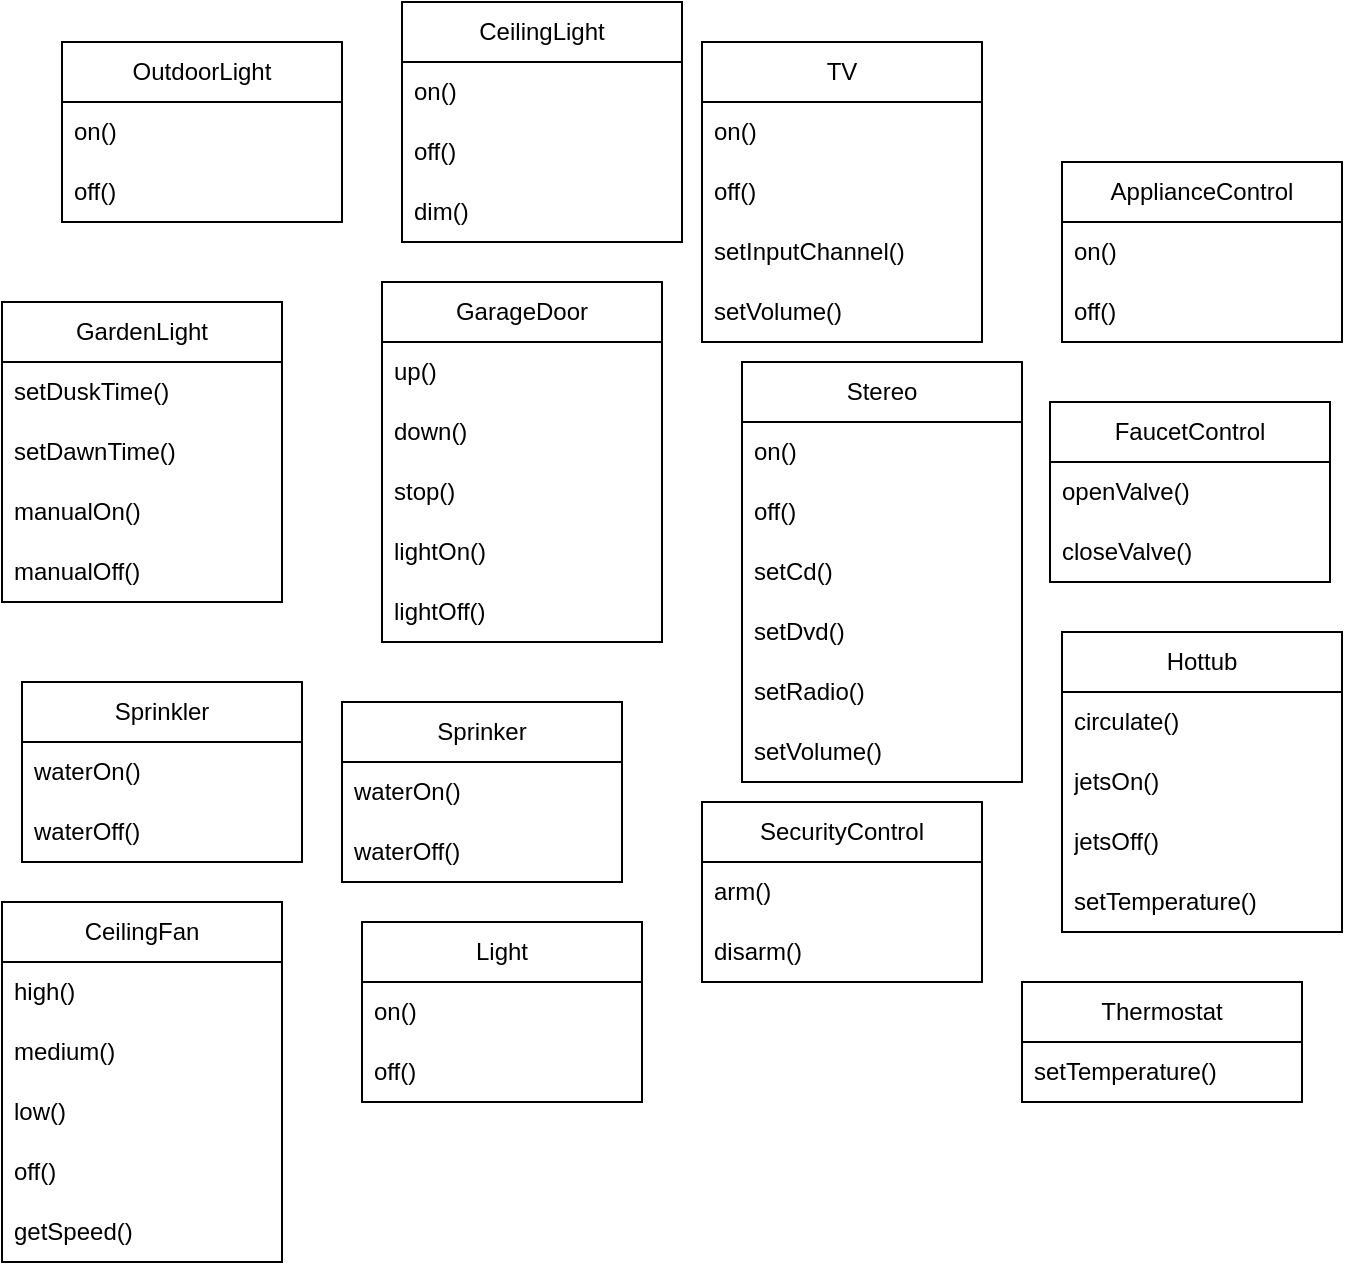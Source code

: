 <mxfile version="20.7.4" type="device"><diagram id="ahAyE9eUKxN_0jiChCt0" name="Sayfa -1"><mxGraphModel dx="997" dy="1206" grid="1" gridSize="10" guides="1" tooltips="1" connect="1" arrows="1" fold="1" page="1" pageScale="1" pageWidth="827" pageHeight="1169" math="0" shadow="0"><root><mxCell id="0"/><mxCell id="1" parent="0"/><mxCell id="jay2jcY_-ldWxPNAQqkd-1" value="ApplianceControl" style="swimlane;fontStyle=0;childLayout=stackLayout;horizontal=1;startSize=30;horizontalStack=0;resizeParent=1;resizeParentMax=0;resizeLast=0;collapsible=1;marginBottom=0;whiteSpace=wrap;html=1;" vertex="1" parent="1"><mxGeometry x="640" y="200" width="140" height="90" as="geometry"/></mxCell><mxCell id="jay2jcY_-ldWxPNAQqkd-2" value="on()" style="text;strokeColor=none;fillColor=none;align=left;verticalAlign=middle;spacingLeft=4;spacingRight=4;overflow=hidden;points=[[0,0.5],[1,0.5]];portConstraint=eastwest;rotatable=0;whiteSpace=wrap;html=1;" vertex="1" parent="jay2jcY_-ldWxPNAQqkd-1"><mxGeometry y="30" width="140" height="30" as="geometry"/></mxCell><mxCell id="jay2jcY_-ldWxPNAQqkd-3" value="off()" style="text;strokeColor=none;fillColor=none;align=left;verticalAlign=middle;spacingLeft=4;spacingRight=4;overflow=hidden;points=[[0,0.5],[1,0.5]];portConstraint=eastwest;rotatable=0;whiteSpace=wrap;html=1;" vertex="1" parent="jay2jcY_-ldWxPNAQqkd-1"><mxGeometry y="60" width="140" height="30" as="geometry"/></mxCell><mxCell id="jay2jcY_-ldWxPNAQqkd-5" value="Stereo" style="swimlane;fontStyle=0;childLayout=stackLayout;horizontal=1;startSize=30;horizontalStack=0;resizeParent=1;resizeParentMax=0;resizeLast=0;collapsible=1;marginBottom=0;whiteSpace=wrap;html=1;" vertex="1" parent="1"><mxGeometry x="480" y="300" width="140" height="210" as="geometry"/></mxCell><mxCell id="jay2jcY_-ldWxPNAQqkd-6" value="on()" style="text;strokeColor=none;fillColor=none;align=left;verticalAlign=middle;spacingLeft=4;spacingRight=4;overflow=hidden;points=[[0,0.5],[1,0.5]];portConstraint=eastwest;rotatable=0;whiteSpace=wrap;html=1;" vertex="1" parent="jay2jcY_-ldWxPNAQqkd-5"><mxGeometry y="30" width="140" height="30" as="geometry"/></mxCell><mxCell id="jay2jcY_-ldWxPNAQqkd-7" value="off()" style="text;strokeColor=none;fillColor=none;align=left;verticalAlign=middle;spacingLeft=4;spacingRight=4;overflow=hidden;points=[[0,0.5],[1,0.5]];portConstraint=eastwest;rotatable=0;whiteSpace=wrap;html=1;" vertex="1" parent="jay2jcY_-ldWxPNAQqkd-5"><mxGeometry y="60" width="140" height="30" as="geometry"/></mxCell><mxCell id="jay2jcY_-ldWxPNAQqkd-11" value="setCd()" style="text;strokeColor=none;fillColor=none;align=left;verticalAlign=middle;spacingLeft=4;spacingRight=4;overflow=hidden;points=[[0,0.5],[1,0.5]];portConstraint=eastwest;rotatable=0;whiteSpace=wrap;html=1;" vertex="1" parent="jay2jcY_-ldWxPNAQqkd-5"><mxGeometry y="90" width="140" height="30" as="geometry"/></mxCell><mxCell id="jay2jcY_-ldWxPNAQqkd-10" value="setDvd()" style="text;strokeColor=none;fillColor=none;align=left;verticalAlign=middle;spacingLeft=4;spacingRight=4;overflow=hidden;points=[[0,0.5],[1,0.5]];portConstraint=eastwest;rotatable=0;whiteSpace=wrap;html=1;" vertex="1" parent="jay2jcY_-ldWxPNAQqkd-5"><mxGeometry y="120" width="140" height="30" as="geometry"/></mxCell><mxCell id="jay2jcY_-ldWxPNAQqkd-9" value="setRadio()" style="text;strokeColor=none;fillColor=none;align=left;verticalAlign=middle;spacingLeft=4;spacingRight=4;overflow=hidden;points=[[0,0.5],[1,0.5]];portConstraint=eastwest;rotatable=0;whiteSpace=wrap;html=1;" vertex="1" parent="jay2jcY_-ldWxPNAQqkd-5"><mxGeometry y="150" width="140" height="30" as="geometry"/></mxCell><mxCell id="jay2jcY_-ldWxPNAQqkd-8" value="setVolume()" style="text;strokeColor=none;fillColor=none;align=left;verticalAlign=middle;spacingLeft=4;spacingRight=4;overflow=hidden;points=[[0,0.5],[1,0.5]];portConstraint=eastwest;rotatable=0;whiteSpace=wrap;html=1;" vertex="1" parent="jay2jcY_-ldWxPNAQqkd-5"><mxGeometry y="180" width="140" height="30" as="geometry"/></mxCell><mxCell id="jay2jcY_-ldWxPNAQqkd-12" value="FaucetControl" style="swimlane;fontStyle=0;childLayout=stackLayout;horizontal=1;startSize=30;horizontalStack=0;resizeParent=1;resizeParentMax=0;resizeLast=0;collapsible=1;marginBottom=0;whiteSpace=wrap;html=1;" vertex="1" parent="1"><mxGeometry x="634" y="320" width="140" height="90" as="geometry"/></mxCell><mxCell id="jay2jcY_-ldWxPNAQqkd-13" value="openValve()" style="text;strokeColor=none;fillColor=none;align=left;verticalAlign=middle;spacingLeft=4;spacingRight=4;overflow=hidden;points=[[0,0.5],[1,0.5]];portConstraint=eastwest;rotatable=0;whiteSpace=wrap;html=1;" vertex="1" parent="jay2jcY_-ldWxPNAQqkd-12"><mxGeometry y="30" width="140" height="30" as="geometry"/></mxCell><mxCell id="jay2jcY_-ldWxPNAQqkd-14" value="closeValve()" style="text;strokeColor=none;fillColor=none;align=left;verticalAlign=middle;spacingLeft=4;spacingRight=4;overflow=hidden;points=[[0,0.5],[1,0.5]];portConstraint=eastwest;rotatable=0;whiteSpace=wrap;html=1;" vertex="1" parent="jay2jcY_-ldWxPNAQqkd-12"><mxGeometry y="60" width="140" height="30" as="geometry"/></mxCell><mxCell id="jay2jcY_-ldWxPNAQqkd-15" value="Hottub" style="swimlane;fontStyle=0;childLayout=stackLayout;horizontal=1;startSize=30;horizontalStack=0;resizeParent=1;resizeParentMax=0;resizeLast=0;collapsible=1;marginBottom=0;whiteSpace=wrap;html=1;" vertex="1" parent="1"><mxGeometry x="640" y="435" width="140" height="150" as="geometry"/></mxCell><mxCell id="jay2jcY_-ldWxPNAQqkd-16" value="circulate()" style="text;strokeColor=none;fillColor=none;align=left;verticalAlign=middle;spacingLeft=4;spacingRight=4;overflow=hidden;points=[[0,0.5],[1,0.5]];portConstraint=eastwest;rotatable=0;whiteSpace=wrap;html=1;" vertex="1" parent="jay2jcY_-ldWxPNAQqkd-15"><mxGeometry y="30" width="140" height="30" as="geometry"/></mxCell><mxCell id="jay2jcY_-ldWxPNAQqkd-17" value="jetsOn()" style="text;strokeColor=none;fillColor=none;align=left;verticalAlign=middle;spacingLeft=4;spacingRight=4;overflow=hidden;points=[[0,0.5],[1,0.5]];portConstraint=eastwest;rotatable=0;whiteSpace=wrap;html=1;" vertex="1" parent="jay2jcY_-ldWxPNAQqkd-15"><mxGeometry y="60" width="140" height="30" as="geometry"/></mxCell><mxCell id="jay2jcY_-ldWxPNAQqkd-18" value="jetsOff()" style="text;strokeColor=none;fillColor=none;align=left;verticalAlign=middle;spacingLeft=4;spacingRight=4;overflow=hidden;points=[[0,0.5],[1,0.5]];portConstraint=eastwest;rotatable=0;whiteSpace=wrap;html=1;" vertex="1" parent="jay2jcY_-ldWxPNAQqkd-15"><mxGeometry y="90" width="140" height="30" as="geometry"/></mxCell><mxCell id="jay2jcY_-ldWxPNAQqkd-19" value="setTemperature()" style="text;strokeColor=none;fillColor=none;align=left;verticalAlign=middle;spacingLeft=4;spacingRight=4;overflow=hidden;points=[[0,0.5],[1,0.5]];portConstraint=eastwest;rotatable=0;whiteSpace=wrap;html=1;" vertex="1" parent="jay2jcY_-ldWxPNAQqkd-15"><mxGeometry y="120" width="140" height="30" as="geometry"/></mxCell><mxCell id="jay2jcY_-ldWxPNAQqkd-22" value="Thermostat" style="swimlane;fontStyle=0;childLayout=stackLayout;horizontal=1;startSize=30;horizontalStack=0;resizeParent=1;resizeParentMax=0;resizeLast=0;collapsible=1;marginBottom=0;whiteSpace=wrap;html=1;" vertex="1" parent="1"><mxGeometry x="620" y="610" width="140" height="60" as="geometry"/></mxCell><mxCell id="jay2jcY_-ldWxPNAQqkd-23" value="setTemperature()" style="text;strokeColor=none;fillColor=none;align=left;verticalAlign=middle;spacingLeft=4;spacingRight=4;overflow=hidden;points=[[0,0.5],[1,0.5]];portConstraint=eastwest;rotatable=0;whiteSpace=wrap;html=1;" vertex="1" parent="jay2jcY_-ldWxPNAQqkd-22"><mxGeometry y="30" width="140" height="30" as="geometry"/></mxCell><mxCell id="jay2jcY_-ldWxPNAQqkd-25" value="SecurityControl" style="swimlane;fontStyle=0;childLayout=stackLayout;horizontal=1;startSize=30;horizontalStack=0;resizeParent=1;resizeParentMax=0;resizeLast=0;collapsible=1;marginBottom=0;whiteSpace=wrap;html=1;" vertex="1" parent="1"><mxGeometry x="460" y="520" width="140" height="90" as="geometry"/></mxCell><mxCell id="jay2jcY_-ldWxPNAQqkd-26" value="arm()" style="text;strokeColor=none;fillColor=none;align=left;verticalAlign=middle;spacingLeft=4;spacingRight=4;overflow=hidden;points=[[0,0.5],[1,0.5]];portConstraint=eastwest;rotatable=0;whiteSpace=wrap;html=1;" vertex="1" parent="jay2jcY_-ldWxPNAQqkd-25"><mxGeometry y="30" width="140" height="30" as="geometry"/></mxCell><mxCell id="jay2jcY_-ldWxPNAQqkd-27" value="disarm()" style="text;strokeColor=none;fillColor=none;align=left;verticalAlign=middle;spacingLeft=4;spacingRight=4;overflow=hidden;points=[[0,0.5],[1,0.5]];portConstraint=eastwest;rotatable=0;whiteSpace=wrap;html=1;" vertex="1" parent="jay2jcY_-ldWxPNAQqkd-25"><mxGeometry y="60" width="140" height="30" as="geometry"/></mxCell><mxCell id="jay2jcY_-ldWxPNAQqkd-28" value="Light" style="swimlane;fontStyle=0;childLayout=stackLayout;horizontal=1;startSize=30;horizontalStack=0;resizeParent=1;resizeParentMax=0;resizeLast=0;collapsible=1;marginBottom=0;whiteSpace=wrap;html=1;" vertex="1" parent="1"><mxGeometry x="290" y="580" width="140" height="90" as="geometry"/></mxCell><mxCell id="jay2jcY_-ldWxPNAQqkd-29" value="on()" style="text;strokeColor=none;fillColor=none;align=left;verticalAlign=middle;spacingLeft=4;spacingRight=4;overflow=hidden;points=[[0,0.5],[1,0.5]];portConstraint=eastwest;rotatable=0;whiteSpace=wrap;html=1;" vertex="1" parent="jay2jcY_-ldWxPNAQqkd-28"><mxGeometry y="30" width="140" height="30" as="geometry"/></mxCell><mxCell id="jay2jcY_-ldWxPNAQqkd-30" value="off()" style="text;strokeColor=none;fillColor=none;align=left;verticalAlign=middle;spacingLeft=4;spacingRight=4;overflow=hidden;points=[[0,0.5],[1,0.5]];portConstraint=eastwest;rotatable=0;whiteSpace=wrap;html=1;" vertex="1" parent="jay2jcY_-ldWxPNAQqkd-28"><mxGeometry y="60" width="140" height="30" as="geometry"/></mxCell><mxCell id="jay2jcY_-ldWxPNAQqkd-31" value="Sprinker" style="swimlane;fontStyle=0;childLayout=stackLayout;horizontal=1;startSize=30;horizontalStack=0;resizeParent=1;resizeParentMax=0;resizeLast=0;collapsible=1;marginBottom=0;whiteSpace=wrap;html=1;" vertex="1" parent="1"><mxGeometry x="280" y="470" width="140" height="90" as="geometry"/></mxCell><mxCell id="jay2jcY_-ldWxPNAQqkd-32" value="waterOn()" style="text;strokeColor=none;fillColor=none;align=left;verticalAlign=middle;spacingLeft=4;spacingRight=4;overflow=hidden;points=[[0,0.5],[1,0.5]];portConstraint=eastwest;rotatable=0;whiteSpace=wrap;html=1;" vertex="1" parent="jay2jcY_-ldWxPNAQqkd-31"><mxGeometry y="30" width="140" height="30" as="geometry"/></mxCell><mxCell id="jay2jcY_-ldWxPNAQqkd-33" value="waterOff()" style="text;strokeColor=none;fillColor=none;align=left;verticalAlign=middle;spacingLeft=4;spacingRight=4;overflow=hidden;points=[[0,0.5],[1,0.5]];portConstraint=eastwest;rotatable=0;whiteSpace=wrap;html=1;" vertex="1" parent="jay2jcY_-ldWxPNAQqkd-31"><mxGeometry y="60" width="140" height="30" as="geometry"/></mxCell><mxCell id="jay2jcY_-ldWxPNAQqkd-34" value="GarageDoor" style="swimlane;fontStyle=0;childLayout=stackLayout;horizontal=1;startSize=30;horizontalStack=0;resizeParent=1;resizeParentMax=0;resizeLast=0;collapsible=1;marginBottom=0;whiteSpace=wrap;html=1;" vertex="1" parent="1"><mxGeometry x="300" y="260" width="140" height="180" as="geometry"/></mxCell><mxCell id="jay2jcY_-ldWxPNAQqkd-35" value="up()" style="text;strokeColor=none;fillColor=none;align=left;verticalAlign=middle;spacingLeft=4;spacingRight=4;overflow=hidden;points=[[0,0.5],[1,0.5]];portConstraint=eastwest;rotatable=0;whiteSpace=wrap;html=1;" vertex="1" parent="jay2jcY_-ldWxPNAQqkd-34"><mxGeometry y="30" width="140" height="30" as="geometry"/></mxCell><mxCell id="jay2jcY_-ldWxPNAQqkd-36" value="down()" style="text;strokeColor=none;fillColor=none;align=left;verticalAlign=middle;spacingLeft=4;spacingRight=4;overflow=hidden;points=[[0,0.5],[1,0.5]];portConstraint=eastwest;rotatable=0;whiteSpace=wrap;html=1;" vertex="1" parent="jay2jcY_-ldWxPNAQqkd-34"><mxGeometry y="60" width="140" height="30" as="geometry"/></mxCell><mxCell id="jay2jcY_-ldWxPNAQqkd-37" value="stop()" style="text;strokeColor=none;fillColor=none;align=left;verticalAlign=middle;spacingLeft=4;spacingRight=4;overflow=hidden;points=[[0,0.5],[1,0.5]];portConstraint=eastwest;rotatable=0;whiteSpace=wrap;html=1;" vertex="1" parent="jay2jcY_-ldWxPNAQqkd-34"><mxGeometry y="90" width="140" height="30" as="geometry"/></mxCell><mxCell id="jay2jcY_-ldWxPNAQqkd-38" value="lightOn()" style="text;strokeColor=none;fillColor=none;align=left;verticalAlign=middle;spacingLeft=4;spacingRight=4;overflow=hidden;points=[[0,0.5],[1,0.5]];portConstraint=eastwest;rotatable=0;whiteSpace=wrap;html=1;" vertex="1" parent="jay2jcY_-ldWxPNAQqkd-34"><mxGeometry y="120" width="140" height="30" as="geometry"/></mxCell><mxCell id="jay2jcY_-ldWxPNAQqkd-39" value="lightOff()" style="text;strokeColor=none;fillColor=none;align=left;verticalAlign=middle;spacingLeft=4;spacingRight=4;overflow=hidden;points=[[0,0.5],[1,0.5]];portConstraint=eastwest;rotatable=0;whiteSpace=wrap;html=1;" vertex="1" parent="jay2jcY_-ldWxPNAQqkd-34"><mxGeometry y="150" width="140" height="30" as="geometry"/></mxCell><mxCell id="jay2jcY_-ldWxPNAQqkd-40" value="TV" style="swimlane;fontStyle=0;childLayout=stackLayout;horizontal=1;startSize=30;horizontalStack=0;resizeParent=1;resizeParentMax=0;resizeLast=0;collapsible=1;marginBottom=0;whiteSpace=wrap;html=1;" vertex="1" parent="1"><mxGeometry x="460" y="140" width="140" height="150" as="geometry"/></mxCell><mxCell id="jay2jcY_-ldWxPNAQqkd-41" value="on()" style="text;strokeColor=none;fillColor=none;align=left;verticalAlign=middle;spacingLeft=4;spacingRight=4;overflow=hidden;points=[[0,0.5],[1,0.5]];portConstraint=eastwest;rotatable=0;whiteSpace=wrap;html=1;" vertex="1" parent="jay2jcY_-ldWxPNAQqkd-40"><mxGeometry y="30" width="140" height="30" as="geometry"/></mxCell><mxCell id="jay2jcY_-ldWxPNAQqkd-42" value="off()" style="text;strokeColor=none;fillColor=none;align=left;verticalAlign=middle;spacingLeft=4;spacingRight=4;overflow=hidden;points=[[0,0.5],[1,0.5]];portConstraint=eastwest;rotatable=0;whiteSpace=wrap;html=1;" vertex="1" parent="jay2jcY_-ldWxPNAQqkd-40"><mxGeometry y="60" width="140" height="30" as="geometry"/></mxCell><mxCell id="jay2jcY_-ldWxPNAQqkd-43" value="setInputChannel()" style="text;strokeColor=none;fillColor=none;align=left;verticalAlign=middle;spacingLeft=4;spacingRight=4;overflow=hidden;points=[[0,0.5],[1,0.5]];portConstraint=eastwest;rotatable=0;whiteSpace=wrap;html=1;" vertex="1" parent="jay2jcY_-ldWxPNAQqkd-40"><mxGeometry y="90" width="140" height="30" as="geometry"/></mxCell><mxCell id="jay2jcY_-ldWxPNAQqkd-44" value="setVolume()" style="text;strokeColor=none;fillColor=none;align=left;verticalAlign=middle;spacingLeft=4;spacingRight=4;overflow=hidden;points=[[0,0.5],[1,0.5]];portConstraint=eastwest;rotatable=0;whiteSpace=wrap;html=1;" vertex="1" parent="jay2jcY_-ldWxPNAQqkd-40"><mxGeometry y="120" width="140" height="30" as="geometry"/></mxCell><mxCell id="jay2jcY_-ldWxPNAQqkd-45" value="CeilingLight" style="swimlane;fontStyle=0;childLayout=stackLayout;horizontal=1;startSize=30;horizontalStack=0;resizeParent=1;resizeParentMax=0;resizeLast=0;collapsible=1;marginBottom=0;whiteSpace=wrap;html=1;" vertex="1" parent="1"><mxGeometry x="310" y="120" width="140" height="120" as="geometry"/></mxCell><mxCell id="jay2jcY_-ldWxPNAQqkd-46" value="on()" style="text;strokeColor=none;fillColor=none;align=left;verticalAlign=middle;spacingLeft=4;spacingRight=4;overflow=hidden;points=[[0,0.5],[1,0.5]];portConstraint=eastwest;rotatable=0;whiteSpace=wrap;html=1;" vertex="1" parent="jay2jcY_-ldWxPNAQqkd-45"><mxGeometry y="30" width="140" height="30" as="geometry"/></mxCell><mxCell id="jay2jcY_-ldWxPNAQqkd-47" value="off()" style="text;strokeColor=none;fillColor=none;align=left;verticalAlign=middle;spacingLeft=4;spacingRight=4;overflow=hidden;points=[[0,0.5],[1,0.5]];portConstraint=eastwest;rotatable=0;whiteSpace=wrap;html=1;" vertex="1" parent="jay2jcY_-ldWxPNAQqkd-45"><mxGeometry y="60" width="140" height="30" as="geometry"/></mxCell><mxCell id="jay2jcY_-ldWxPNAQqkd-48" value="dim()" style="text;strokeColor=none;fillColor=none;align=left;verticalAlign=middle;spacingLeft=4;spacingRight=4;overflow=hidden;points=[[0,0.5],[1,0.5]];portConstraint=eastwest;rotatable=0;whiteSpace=wrap;html=1;" vertex="1" parent="jay2jcY_-ldWxPNAQqkd-45"><mxGeometry y="90" width="140" height="30" as="geometry"/></mxCell><mxCell id="jay2jcY_-ldWxPNAQqkd-49" value="OutdoorLight" style="swimlane;fontStyle=0;childLayout=stackLayout;horizontal=1;startSize=30;horizontalStack=0;resizeParent=1;resizeParentMax=0;resizeLast=0;collapsible=1;marginBottom=0;whiteSpace=wrap;html=1;" vertex="1" parent="1"><mxGeometry x="140" y="140" width="140" height="90" as="geometry"/></mxCell><mxCell id="jay2jcY_-ldWxPNAQqkd-50" value="on()" style="text;strokeColor=none;fillColor=none;align=left;verticalAlign=middle;spacingLeft=4;spacingRight=4;overflow=hidden;points=[[0,0.5],[1,0.5]];portConstraint=eastwest;rotatable=0;whiteSpace=wrap;html=1;" vertex="1" parent="jay2jcY_-ldWxPNAQqkd-49"><mxGeometry y="30" width="140" height="30" as="geometry"/></mxCell><mxCell id="jay2jcY_-ldWxPNAQqkd-51" value="off()" style="text;strokeColor=none;fillColor=none;align=left;verticalAlign=middle;spacingLeft=4;spacingRight=4;overflow=hidden;points=[[0,0.5],[1,0.5]];portConstraint=eastwest;rotatable=0;whiteSpace=wrap;html=1;" vertex="1" parent="jay2jcY_-ldWxPNAQqkd-49"><mxGeometry y="60" width="140" height="30" as="geometry"/></mxCell><mxCell id="jay2jcY_-ldWxPNAQqkd-56" value="GardenLight" style="swimlane;fontStyle=0;childLayout=stackLayout;horizontal=1;startSize=30;horizontalStack=0;resizeParent=1;resizeParentMax=0;resizeLast=0;collapsible=1;marginBottom=0;whiteSpace=wrap;html=1;" vertex="1" parent="1"><mxGeometry x="110" y="270" width="140" height="150" as="geometry"/></mxCell><mxCell id="jay2jcY_-ldWxPNAQqkd-57" value="setDuskTime()" style="text;strokeColor=none;fillColor=none;align=left;verticalAlign=middle;spacingLeft=4;spacingRight=4;overflow=hidden;points=[[0,0.5],[1,0.5]];portConstraint=eastwest;rotatable=0;whiteSpace=wrap;html=1;" vertex="1" parent="jay2jcY_-ldWxPNAQqkd-56"><mxGeometry y="30" width="140" height="30" as="geometry"/></mxCell><mxCell id="jay2jcY_-ldWxPNAQqkd-58" value="setDawnTime()" style="text;strokeColor=none;fillColor=none;align=left;verticalAlign=middle;spacingLeft=4;spacingRight=4;overflow=hidden;points=[[0,0.5],[1,0.5]];portConstraint=eastwest;rotatable=0;whiteSpace=wrap;html=1;" vertex="1" parent="jay2jcY_-ldWxPNAQqkd-56"><mxGeometry y="60" width="140" height="30" as="geometry"/></mxCell><mxCell id="jay2jcY_-ldWxPNAQqkd-60" value="manualOn()" style="text;strokeColor=none;fillColor=none;align=left;verticalAlign=middle;spacingLeft=4;spacingRight=4;overflow=hidden;points=[[0,0.5],[1,0.5]];portConstraint=eastwest;rotatable=0;whiteSpace=wrap;html=1;" vertex="1" parent="jay2jcY_-ldWxPNAQqkd-56"><mxGeometry y="90" width="140" height="30" as="geometry"/></mxCell><mxCell id="jay2jcY_-ldWxPNAQqkd-59" value="manualOff()" style="text;strokeColor=none;fillColor=none;align=left;verticalAlign=middle;spacingLeft=4;spacingRight=4;overflow=hidden;points=[[0,0.5],[1,0.5]];portConstraint=eastwest;rotatable=0;whiteSpace=wrap;html=1;" vertex="1" parent="jay2jcY_-ldWxPNAQqkd-56"><mxGeometry y="120" width="140" height="30" as="geometry"/></mxCell><mxCell id="jay2jcY_-ldWxPNAQqkd-61" value="Sprinkler" style="swimlane;fontStyle=0;childLayout=stackLayout;horizontal=1;startSize=30;horizontalStack=0;resizeParent=1;resizeParentMax=0;resizeLast=0;collapsible=1;marginBottom=0;whiteSpace=wrap;html=1;" vertex="1" parent="1"><mxGeometry x="120" y="460" width="140" height="90" as="geometry"/></mxCell><mxCell id="jay2jcY_-ldWxPNAQqkd-62" value="waterOn()" style="text;strokeColor=none;fillColor=none;align=left;verticalAlign=middle;spacingLeft=4;spacingRight=4;overflow=hidden;points=[[0,0.5],[1,0.5]];portConstraint=eastwest;rotatable=0;whiteSpace=wrap;html=1;" vertex="1" parent="jay2jcY_-ldWxPNAQqkd-61"><mxGeometry y="30" width="140" height="30" as="geometry"/></mxCell><mxCell id="jay2jcY_-ldWxPNAQqkd-63" value="waterOff()" style="text;strokeColor=none;fillColor=none;align=left;verticalAlign=middle;spacingLeft=4;spacingRight=4;overflow=hidden;points=[[0,0.5],[1,0.5]];portConstraint=eastwest;rotatable=0;whiteSpace=wrap;html=1;" vertex="1" parent="jay2jcY_-ldWxPNAQqkd-61"><mxGeometry y="60" width="140" height="30" as="geometry"/></mxCell><mxCell id="jay2jcY_-ldWxPNAQqkd-65" value="CeilingFan" style="swimlane;fontStyle=0;childLayout=stackLayout;horizontal=1;startSize=30;horizontalStack=0;resizeParent=1;resizeParentMax=0;resizeLast=0;collapsible=1;marginBottom=0;whiteSpace=wrap;html=1;" vertex="1" parent="1"><mxGeometry x="110" y="570" width="140" height="180" as="geometry"/></mxCell><mxCell id="jay2jcY_-ldWxPNAQqkd-66" value="high()" style="text;strokeColor=none;fillColor=none;align=left;verticalAlign=middle;spacingLeft=4;spacingRight=4;overflow=hidden;points=[[0,0.5],[1,0.5]];portConstraint=eastwest;rotatable=0;whiteSpace=wrap;html=1;" vertex="1" parent="jay2jcY_-ldWxPNAQqkd-65"><mxGeometry y="30" width="140" height="30" as="geometry"/></mxCell><mxCell id="jay2jcY_-ldWxPNAQqkd-67" value="medium()" style="text;strokeColor=none;fillColor=none;align=left;verticalAlign=middle;spacingLeft=4;spacingRight=4;overflow=hidden;points=[[0,0.5],[1,0.5]];portConstraint=eastwest;rotatable=0;whiteSpace=wrap;html=1;" vertex="1" parent="jay2jcY_-ldWxPNAQqkd-65"><mxGeometry y="60" width="140" height="30" as="geometry"/></mxCell><mxCell id="jay2jcY_-ldWxPNAQqkd-70" value="low()" style="text;strokeColor=none;fillColor=none;align=left;verticalAlign=middle;spacingLeft=4;spacingRight=4;overflow=hidden;points=[[0,0.5],[1,0.5]];portConstraint=eastwest;rotatable=0;whiteSpace=wrap;html=1;" vertex="1" parent="jay2jcY_-ldWxPNAQqkd-65"><mxGeometry y="90" width="140" height="30" as="geometry"/></mxCell><mxCell id="jay2jcY_-ldWxPNAQqkd-69" value="off()" style="text;strokeColor=none;fillColor=none;align=left;verticalAlign=middle;spacingLeft=4;spacingRight=4;overflow=hidden;points=[[0,0.5],[1,0.5]];portConstraint=eastwest;rotatable=0;whiteSpace=wrap;html=1;" vertex="1" parent="jay2jcY_-ldWxPNAQqkd-65"><mxGeometry y="120" width="140" height="30" as="geometry"/></mxCell><mxCell id="jay2jcY_-ldWxPNAQqkd-68" value="getSpeed()" style="text;strokeColor=none;fillColor=none;align=left;verticalAlign=middle;spacingLeft=4;spacingRight=4;overflow=hidden;points=[[0,0.5],[1,0.5]];portConstraint=eastwest;rotatable=0;whiteSpace=wrap;html=1;" vertex="1" parent="jay2jcY_-ldWxPNAQqkd-65"><mxGeometry y="150" width="140" height="30" as="geometry"/></mxCell></root></mxGraphModel></diagram></mxfile>